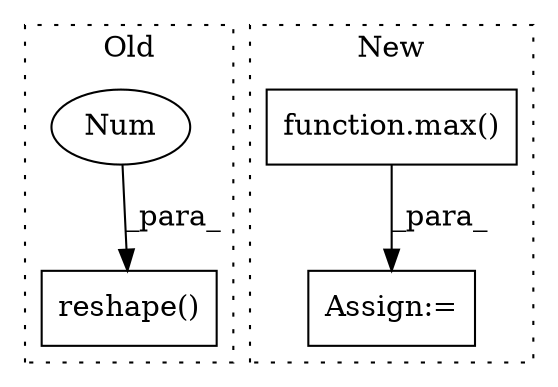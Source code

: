 digraph G {
subgraph cluster0 {
1 [label="reshape()" a="75" s="19141,19172" l="29,1" shape="box"];
3 [label="Num" a="76" s="19170" l="2" shape="ellipse"];
label = "Old";
style="dotted";
}
subgraph cluster1 {
2 [label="function.max()" a="75" s="19397,19409" l="4,23" shape="box"];
4 [label="Assign:=" a="68" s="19454" l="3" shape="box"];
label = "New";
style="dotted";
}
2 -> 4 [label="_para_"];
3 -> 1 [label="_para_"];
}